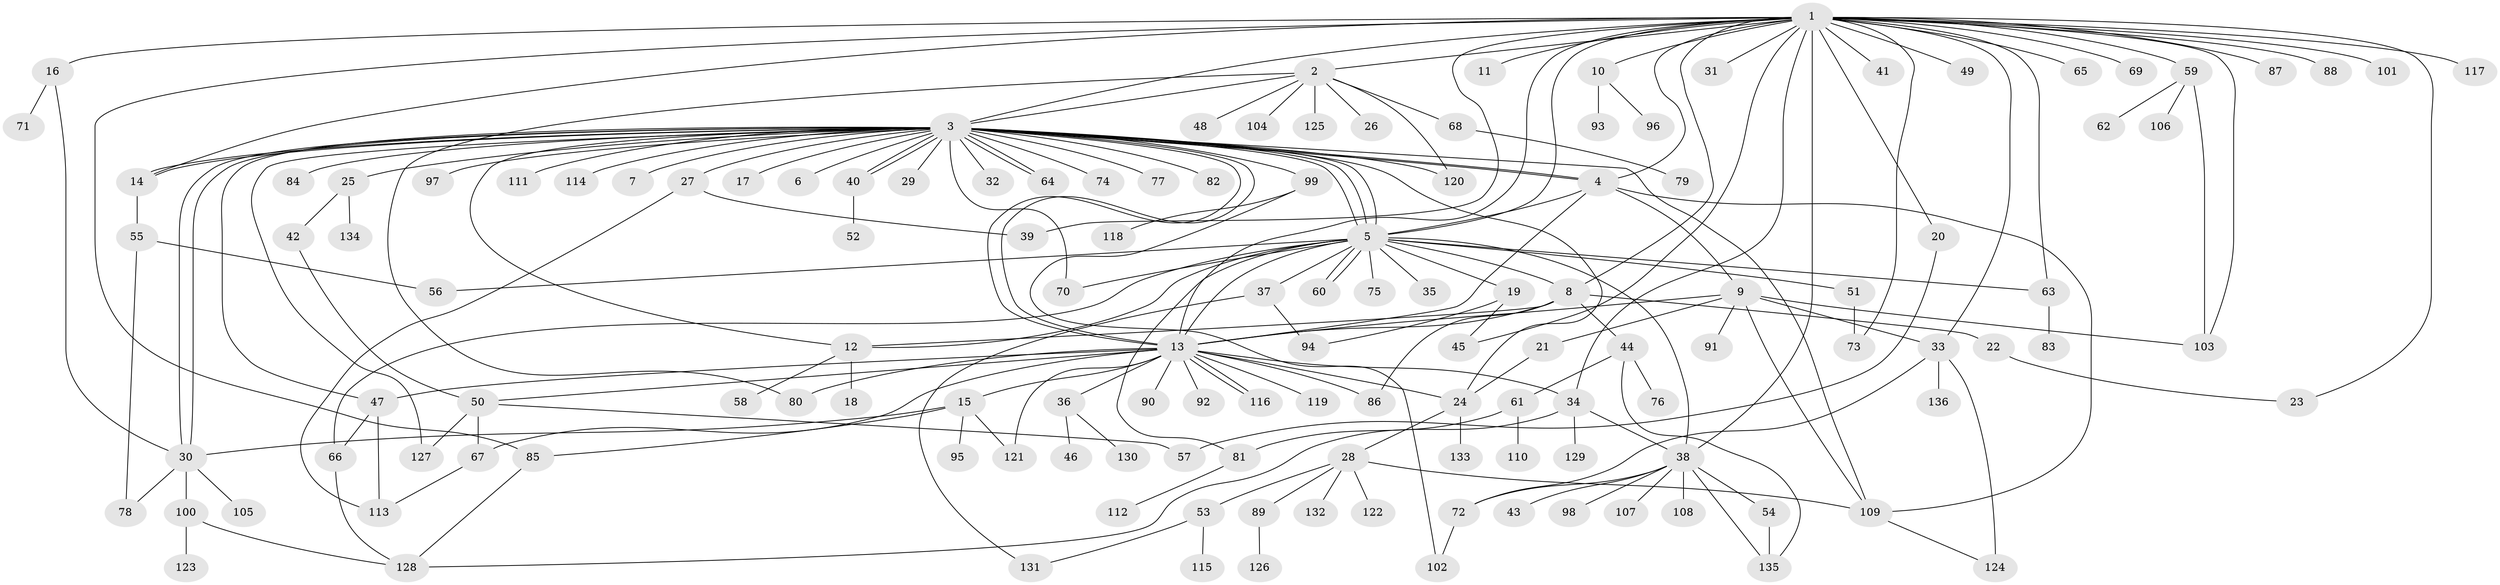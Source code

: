 // Generated by graph-tools (version 1.1) at 2025/11/02/27/25 16:11:12]
// undirected, 136 vertices, 203 edges
graph export_dot {
graph [start="1"]
  node [color=gray90,style=filled];
  1;
  2;
  3;
  4;
  5;
  6;
  7;
  8;
  9;
  10;
  11;
  12;
  13;
  14;
  15;
  16;
  17;
  18;
  19;
  20;
  21;
  22;
  23;
  24;
  25;
  26;
  27;
  28;
  29;
  30;
  31;
  32;
  33;
  34;
  35;
  36;
  37;
  38;
  39;
  40;
  41;
  42;
  43;
  44;
  45;
  46;
  47;
  48;
  49;
  50;
  51;
  52;
  53;
  54;
  55;
  56;
  57;
  58;
  59;
  60;
  61;
  62;
  63;
  64;
  65;
  66;
  67;
  68;
  69;
  70;
  71;
  72;
  73;
  74;
  75;
  76;
  77;
  78;
  79;
  80;
  81;
  82;
  83;
  84;
  85;
  86;
  87;
  88;
  89;
  90;
  91;
  92;
  93;
  94;
  95;
  96;
  97;
  98;
  99;
  100;
  101;
  102;
  103;
  104;
  105;
  106;
  107;
  108;
  109;
  110;
  111;
  112;
  113;
  114;
  115;
  116;
  117;
  118;
  119;
  120;
  121;
  122;
  123;
  124;
  125;
  126;
  127;
  128;
  129;
  130;
  131;
  132;
  133;
  134;
  135;
  136;
  1 -- 2;
  1 -- 3;
  1 -- 4;
  1 -- 5;
  1 -- 8;
  1 -- 10;
  1 -- 11;
  1 -- 13;
  1 -- 14;
  1 -- 16;
  1 -- 20;
  1 -- 23;
  1 -- 31;
  1 -- 33;
  1 -- 34;
  1 -- 38;
  1 -- 39;
  1 -- 41;
  1 -- 45;
  1 -- 49;
  1 -- 59;
  1 -- 63;
  1 -- 65;
  1 -- 69;
  1 -- 73;
  1 -- 85;
  1 -- 87;
  1 -- 88;
  1 -- 101;
  1 -- 103;
  1 -- 117;
  2 -- 3;
  2 -- 26;
  2 -- 48;
  2 -- 68;
  2 -- 80;
  2 -- 104;
  2 -- 120;
  2 -- 125;
  3 -- 4;
  3 -- 4;
  3 -- 5;
  3 -- 5;
  3 -- 5;
  3 -- 6;
  3 -- 7;
  3 -- 12;
  3 -- 13;
  3 -- 13;
  3 -- 14;
  3 -- 14;
  3 -- 17;
  3 -- 24;
  3 -- 25;
  3 -- 27;
  3 -- 29;
  3 -- 30;
  3 -- 30;
  3 -- 32;
  3 -- 40;
  3 -- 40;
  3 -- 47;
  3 -- 64;
  3 -- 64;
  3 -- 70;
  3 -- 74;
  3 -- 77;
  3 -- 82;
  3 -- 84;
  3 -- 97;
  3 -- 99;
  3 -- 109;
  3 -- 111;
  3 -- 114;
  3 -- 120;
  3 -- 127;
  4 -- 5;
  4 -- 9;
  4 -- 13;
  4 -- 109;
  5 -- 8;
  5 -- 12;
  5 -- 13;
  5 -- 19;
  5 -- 35;
  5 -- 37;
  5 -- 38;
  5 -- 51;
  5 -- 56;
  5 -- 60;
  5 -- 60;
  5 -- 63;
  5 -- 66;
  5 -- 70;
  5 -- 75;
  5 -- 81;
  8 -- 12;
  8 -- 13;
  8 -- 22;
  8 -- 44;
  8 -- 86;
  9 -- 13;
  9 -- 21;
  9 -- 33;
  9 -- 91;
  9 -- 103;
  9 -- 109;
  10 -- 93;
  10 -- 96;
  12 -- 18;
  12 -- 58;
  13 -- 15;
  13 -- 24;
  13 -- 34;
  13 -- 36;
  13 -- 47;
  13 -- 50;
  13 -- 67;
  13 -- 80;
  13 -- 86;
  13 -- 90;
  13 -- 92;
  13 -- 116;
  13 -- 116;
  13 -- 119;
  13 -- 121;
  14 -- 55;
  15 -- 30;
  15 -- 85;
  15 -- 95;
  15 -- 121;
  16 -- 30;
  16 -- 71;
  19 -- 45;
  19 -- 94;
  20 -- 57;
  21 -- 24;
  22 -- 23;
  24 -- 28;
  24 -- 133;
  25 -- 42;
  25 -- 134;
  27 -- 39;
  27 -- 113;
  28 -- 53;
  28 -- 89;
  28 -- 109;
  28 -- 122;
  28 -- 132;
  30 -- 78;
  30 -- 100;
  30 -- 105;
  33 -- 72;
  33 -- 124;
  33 -- 136;
  34 -- 38;
  34 -- 128;
  34 -- 129;
  36 -- 46;
  36 -- 130;
  37 -- 94;
  37 -- 131;
  38 -- 43;
  38 -- 54;
  38 -- 72;
  38 -- 98;
  38 -- 107;
  38 -- 108;
  38 -- 135;
  40 -- 52;
  42 -- 50;
  44 -- 61;
  44 -- 76;
  44 -- 135;
  47 -- 66;
  47 -- 113;
  50 -- 57;
  50 -- 67;
  50 -- 127;
  51 -- 73;
  53 -- 115;
  53 -- 131;
  54 -- 135;
  55 -- 56;
  55 -- 78;
  59 -- 62;
  59 -- 103;
  59 -- 106;
  61 -- 81;
  61 -- 110;
  63 -- 83;
  66 -- 128;
  67 -- 113;
  68 -- 79;
  72 -- 102;
  81 -- 112;
  85 -- 128;
  89 -- 126;
  99 -- 102;
  99 -- 118;
  100 -- 123;
  100 -- 128;
  109 -- 124;
}
